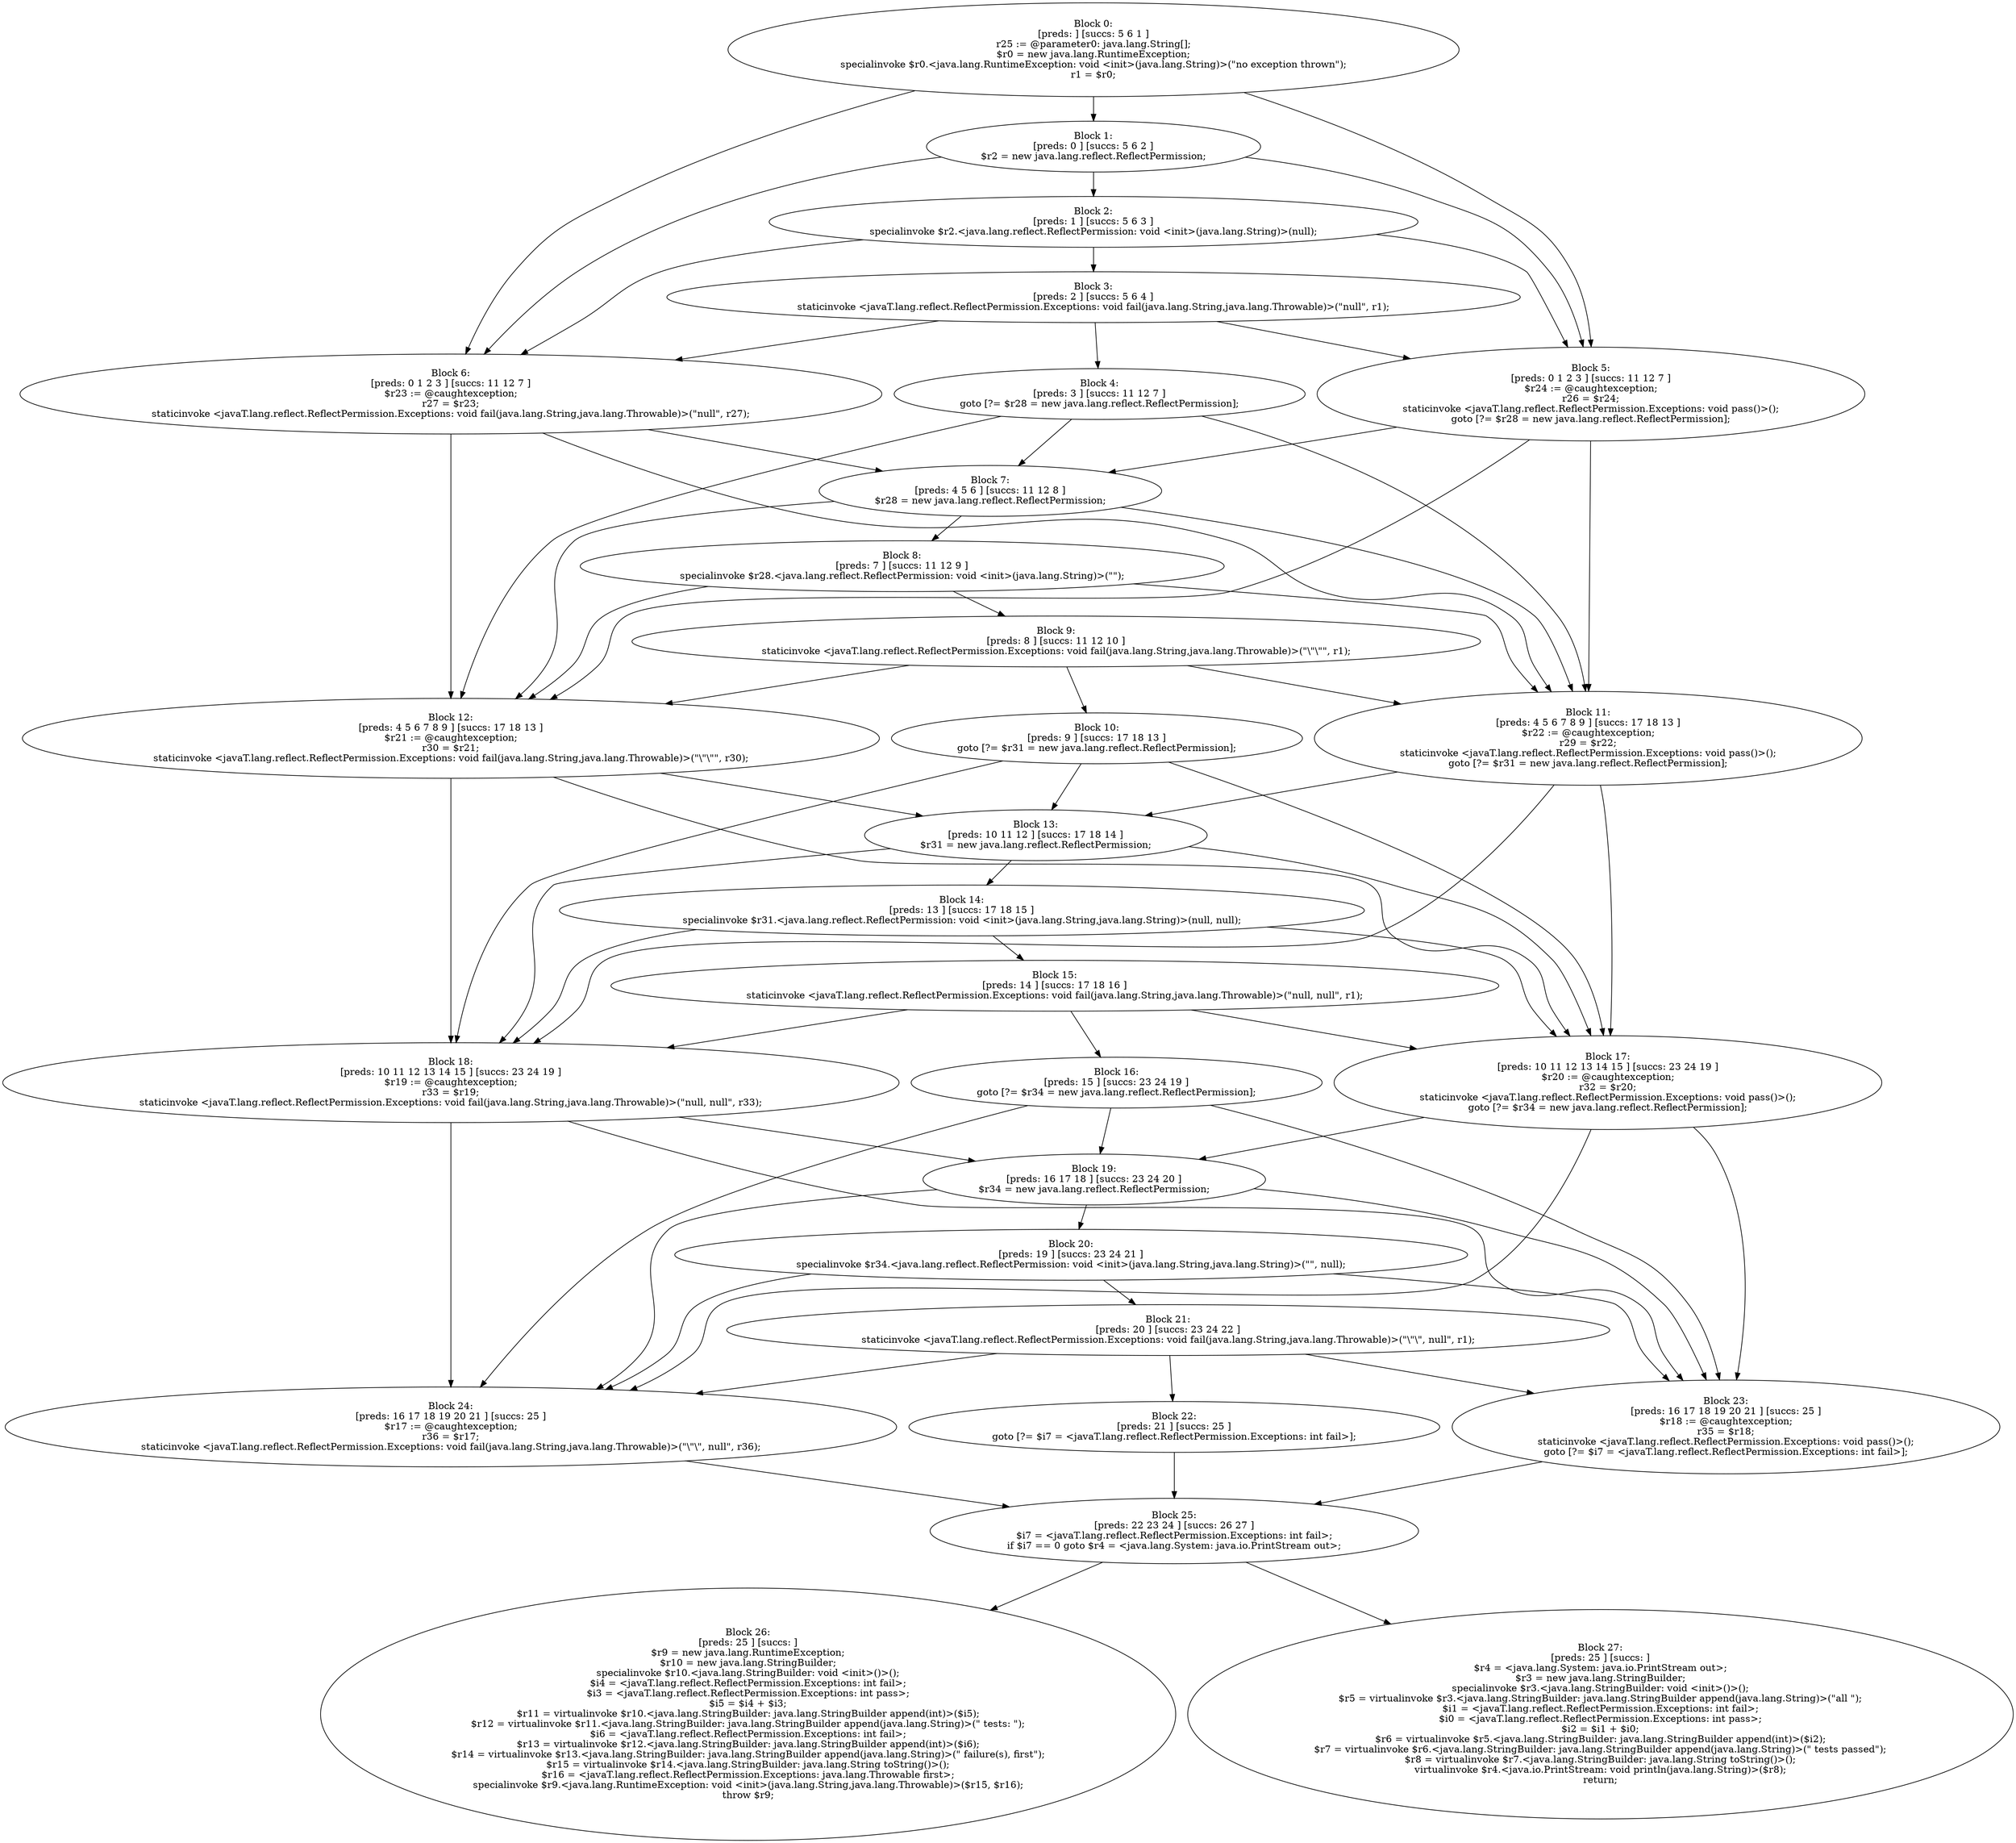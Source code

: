digraph "unitGraph" {
    "Block 0:
[preds: ] [succs: 5 6 1 ]
r25 := @parameter0: java.lang.String[];
$r0 = new java.lang.RuntimeException;
specialinvoke $r0.<java.lang.RuntimeException: void <init>(java.lang.String)>(\"no exception thrown\");
r1 = $r0;
"
    "Block 1:
[preds: 0 ] [succs: 5 6 2 ]
$r2 = new java.lang.reflect.ReflectPermission;
"
    "Block 2:
[preds: 1 ] [succs: 5 6 3 ]
specialinvoke $r2.<java.lang.reflect.ReflectPermission: void <init>(java.lang.String)>(null);
"
    "Block 3:
[preds: 2 ] [succs: 5 6 4 ]
staticinvoke <javaT.lang.reflect.ReflectPermission.Exceptions: void fail(java.lang.String,java.lang.Throwable)>(\"null\", r1);
"
    "Block 4:
[preds: 3 ] [succs: 11 12 7 ]
goto [?= $r28 = new java.lang.reflect.ReflectPermission];
"
    "Block 5:
[preds: 0 1 2 3 ] [succs: 11 12 7 ]
$r24 := @caughtexception;
r26 = $r24;
staticinvoke <javaT.lang.reflect.ReflectPermission.Exceptions: void pass()>();
goto [?= $r28 = new java.lang.reflect.ReflectPermission];
"
    "Block 6:
[preds: 0 1 2 3 ] [succs: 11 12 7 ]
$r23 := @caughtexception;
r27 = $r23;
staticinvoke <javaT.lang.reflect.ReflectPermission.Exceptions: void fail(java.lang.String,java.lang.Throwable)>(\"null\", r27);
"
    "Block 7:
[preds: 4 5 6 ] [succs: 11 12 8 ]
$r28 = new java.lang.reflect.ReflectPermission;
"
    "Block 8:
[preds: 7 ] [succs: 11 12 9 ]
specialinvoke $r28.<java.lang.reflect.ReflectPermission: void <init>(java.lang.String)>(\"\");
"
    "Block 9:
[preds: 8 ] [succs: 11 12 10 ]
staticinvoke <javaT.lang.reflect.ReflectPermission.Exceptions: void fail(java.lang.String,java.lang.Throwable)>(\"\\\"\\\"\", r1);
"
    "Block 10:
[preds: 9 ] [succs: 17 18 13 ]
goto [?= $r31 = new java.lang.reflect.ReflectPermission];
"
    "Block 11:
[preds: 4 5 6 7 8 9 ] [succs: 17 18 13 ]
$r22 := @caughtexception;
r29 = $r22;
staticinvoke <javaT.lang.reflect.ReflectPermission.Exceptions: void pass()>();
goto [?= $r31 = new java.lang.reflect.ReflectPermission];
"
    "Block 12:
[preds: 4 5 6 7 8 9 ] [succs: 17 18 13 ]
$r21 := @caughtexception;
r30 = $r21;
staticinvoke <javaT.lang.reflect.ReflectPermission.Exceptions: void fail(java.lang.String,java.lang.Throwable)>(\"\\\"\\\"\", r30);
"
    "Block 13:
[preds: 10 11 12 ] [succs: 17 18 14 ]
$r31 = new java.lang.reflect.ReflectPermission;
"
    "Block 14:
[preds: 13 ] [succs: 17 18 15 ]
specialinvoke $r31.<java.lang.reflect.ReflectPermission: void <init>(java.lang.String,java.lang.String)>(null, null);
"
    "Block 15:
[preds: 14 ] [succs: 17 18 16 ]
staticinvoke <javaT.lang.reflect.ReflectPermission.Exceptions: void fail(java.lang.String,java.lang.Throwable)>(\"null, null\", r1);
"
    "Block 16:
[preds: 15 ] [succs: 23 24 19 ]
goto [?= $r34 = new java.lang.reflect.ReflectPermission];
"
    "Block 17:
[preds: 10 11 12 13 14 15 ] [succs: 23 24 19 ]
$r20 := @caughtexception;
r32 = $r20;
staticinvoke <javaT.lang.reflect.ReflectPermission.Exceptions: void pass()>();
goto [?= $r34 = new java.lang.reflect.ReflectPermission];
"
    "Block 18:
[preds: 10 11 12 13 14 15 ] [succs: 23 24 19 ]
$r19 := @caughtexception;
r33 = $r19;
staticinvoke <javaT.lang.reflect.ReflectPermission.Exceptions: void fail(java.lang.String,java.lang.Throwable)>(\"null, null\", r33);
"
    "Block 19:
[preds: 16 17 18 ] [succs: 23 24 20 ]
$r34 = new java.lang.reflect.ReflectPermission;
"
    "Block 20:
[preds: 19 ] [succs: 23 24 21 ]
specialinvoke $r34.<java.lang.reflect.ReflectPermission: void <init>(java.lang.String,java.lang.String)>(\"\", null);
"
    "Block 21:
[preds: 20 ] [succs: 23 24 22 ]
staticinvoke <javaT.lang.reflect.ReflectPermission.Exceptions: void fail(java.lang.String,java.lang.Throwable)>(\"\\\"\\\", null\", r1);
"
    "Block 22:
[preds: 21 ] [succs: 25 ]
goto [?= $i7 = <javaT.lang.reflect.ReflectPermission.Exceptions: int fail>];
"
    "Block 23:
[preds: 16 17 18 19 20 21 ] [succs: 25 ]
$r18 := @caughtexception;
r35 = $r18;
staticinvoke <javaT.lang.reflect.ReflectPermission.Exceptions: void pass()>();
goto [?= $i7 = <javaT.lang.reflect.ReflectPermission.Exceptions: int fail>];
"
    "Block 24:
[preds: 16 17 18 19 20 21 ] [succs: 25 ]
$r17 := @caughtexception;
r36 = $r17;
staticinvoke <javaT.lang.reflect.ReflectPermission.Exceptions: void fail(java.lang.String,java.lang.Throwable)>(\"\\\"\\\", null\", r36);
"
    "Block 25:
[preds: 22 23 24 ] [succs: 26 27 ]
$i7 = <javaT.lang.reflect.ReflectPermission.Exceptions: int fail>;
if $i7 == 0 goto $r4 = <java.lang.System: java.io.PrintStream out>;
"
    "Block 26:
[preds: 25 ] [succs: ]
$r9 = new java.lang.RuntimeException;
$r10 = new java.lang.StringBuilder;
specialinvoke $r10.<java.lang.StringBuilder: void <init>()>();
$i4 = <javaT.lang.reflect.ReflectPermission.Exceptions: int fail>;
$i3 = <javaT.lang.reflect.ReflectPermission.Exceptions: int pass>;
$i5 = $i4 + $i3;
$r11 = virtualinvoke $r10.<java.lang.StringBuilder: java.lang.StringBuilder append(int)>($i5);
$r12 = virtualinvoke $r11.<java.lang.StringBuilder: java.lang.StringBuilder append(java.lang.String)>(\" tests: \");
$i6 = <javaT.lang.reflect.ReflectPermission.Exceptions: int fail>;
$r13 = virtualinvoke $r12.<java.lang.StringBuilder: java.lang.StringBuilder append(int)>($i6);
$r14 = virtualinvoke $r13.<java.lang.StringBuilder: java.lang.StringBuilder append(java.lang.String)>(\" failure(s), first\");
$r15 = virtualinvoke $r14.<java.lang.StringBuilder: java.lang.String toString()>();
$r16 = <javaT.lang.reflect.ReflectPermission.Exceptions: java.lang.Throwable first>;
specialinvoke $r9.<java.lang.RuntimeException: void <init>(java.lang.String,java.lang.Throwable)>($r15, $r16);
throw $r9;
"
    "Block 27:
[preds: 25 ] [succs: ]
$r4 = <java.lang.System: java.io.PrintStream out>;
$r3 = new java.lang.StringBuilder;
specialinvoke $r3.<java.lang.StringBuilder: void <init>()>();
$r5 = virtualinvoke $r3.<java.lang.StringBuilder: java.lang.StringBuilder append(java.lang.String)>(\"all \");
$i1 = <javaT.lang.reflect.ReflectPermission.Exceptions: int fail>;
$i0 = <javaT.lang.reflect.ReflectPermission.Exceptions: int pass>;
$i2 = $i1 + $i0;
$r6 = virtualinvoke $r5.<java.lang.StringBuilder: java.lang.StringBuilder append(int)>($i2);
$r7 = virtualinvoke $r6.<java.lang.StringBuilder: java.lang.StringBuilder append(java.lang.String)>(\" tests passed\");
$r8 = virtualinvoke $r7.<java.lang.StringBuilder: java.lang.String toString()>();
virtualinvoke $r4.<java.io.PrintStream: void println(java.lang.String)>($r8);
return;
"
    "Block 0:
[preds: ] [succs: 5 6 1 ]
r25 := @parameter0: java.lang.String[];
$r0 = new java.lang.RuntimeException;
specialinvoke $r0.<java.lang.RuntimeException: void <init>(java.lang.String)>(\"no exception thrown\");
r1 = $r0;
"->"Block 5:
[preds: 0 1 2 3 ] [succs: 11 12 7 ]
$r24 := @caughtexception;
r26 = $r24;
staticinvoke <javaT.lang.reflect.ReflectPermission.Exceptions: void pass()>();
goto [?= $r28 = new java.lang.reflect.ReflectPermission];
";
    "Block 0:
[preds: ] [succs: 5 6 1 ]
r25 := @parameter0: java.lang.String[];
$r0 = new java.lang.RuntimeException;
specialinvoke $r0.<java.lang.RuntimeException: void <init>(java.lang.String)>(\"no exception thrown\");
r1 = $r0;
"->"Block 6:
[preds: 0 1 2 3 ] [succs: 11 12 7 ]
$r23 := @caughtexception;
r27 = $r23;
staticinvoke <javaT.lang.reflect.ReflectPermission.Exceptions: void fail(java.lang.String,java.lang.Throwable)>(\"null\", r27);
";
    "Block 0:
[preds: ] [succs: 5 6 1 ]
r25 := @parameter0: java.lang.String[];
$r0 = new java.lang.RuntimeException;
specialinvoke $r0.<java.lang.RuntimeException: void <init>(java.lang.String)>(\"no exception thrown\");
r1 = $r0;
"->"Block 1:
[preds: 0 ] [succs: 5 6 2 ]
$r2 = new java.lang.reflect.ReflectPermission;
";
    "Block 1:
[preds: 0 ] [succs: 5 6 2 ]
$r2 = new java.lang.reflect.ReflectPermission;
"->"Block 5:
[preds: 0 1 2 3 ] [succs: 11 12 7 ]
$r24 := @caughtexception;
r26 = $r24;
staticinvoke <javaT.lang.reflect.ReflectPermission.Exceptions: void pass()>();
goto [?= $r28 = new java.lang.reflect.ReflectPermission];
";
    "Block 1:
[preds: 0 ] [succs: 5 6 2 ]
$r2 = new java.lang.reflect.ReflectPermission;
"->"Block 6:
[preds: 0 1 2 3 ] [succs: 11 12 7 ]
$r23 := @caughtexception;
r27 = $r23;
staticinvoke <javaT.lang.reflect.ReflectPermission.Exceptions: void fail(java.lang.String,java.lang.Throwable)>(\"null\", r27);
";
    "Block 1:
[preds: 0 ] [succs: 5 6 2 ]
$r2 = new java.lang.reflect.ReflectPermission;
"->"Block 2:
[preds: 1 ] [succs: 5 6 3 ]
specialinvoke $r2.<java.lang.reflect.ReflectPermission: void <init>(java.lang.String)>(null);
";
    "Block 2:
[preds: 1 ] [succs: 5 6 3 ]
specialinvoke $r2.<java.lang.reflect.ReflectPermission: void <init>(java.lang.String)>(null);
"->"Block 5:
[preds: 0 1 2 3 ] [succs: 11 12 7 ]
$r24 := @caughtexception;
r26 = $r24;
staticinvoke <javaT.lang.reflect.ReflectPermission.Exceptions: void pass()>();
goto [?= $r28 = new java.lang.reflect.ReflectPermission];
";
    "Block 2:
[preds: 1 ] [succs: 5 6 3 ]
specialinvoke $r2.<java.lang.reflect.ReflectPermission: void <init>(java.lang.String)>(null);
"->"Block 6:
[preds: 0 1 2 3 ] [succs: 11 12 7 ]
$r23 := @caughtexception;
r27 = $r23;
staticinvoke <javaT.lang.reflect.ReflectPermission.Exceptions: void fail(java.lang.String,java.lang.Throwable)>(\"null\", r27);
";
    "Block 2:
[preds: 1 ] [succs: 5 6 3 ]
specialinvoke $r2.<java.lang.reflect.ReflectPermission: void <init>(java.lang.String)>(null);
"->"Block 3:
[preds: 2 ] [succs: 5 6 4 ]
staticinvoke <javaT.lang.reflect.ReflectPermission.Exceptions: void fail(java.lang.String,java.lang.Throwable)>(\"null\", r1);
";
    "Block 3:
[preds: 2 ] [succs: 5 6 4 ]
staticinvoke <javaT.lang.reflect.ReflectPermission.Exceptions: void fail(java.lang.String,java.lang.Throwable)>(\"null\", r1);
"->"Block 5:
[preds: 0 1 2 3 ] [succs: 11 12 7 ]
$r24 := @caughtexception;
r26 = $r24;
staticinvoke <javaT.lang.reflect.ReflectPermission.Exceptions: void pass()>();
goto [?= $r28 = new java.lang.reflect.ReflectPermission];
";
    "Block 3:
[preds: 2 ] [succs: 5 6 4 ]
staticinvoke <javaT.lang.reflect.ReflectPermission.Exceptions: void fail(java.lang.String,java.lang.Throwable)>(\"null\", r1);
"->"Block 6:
[preds: 0 1 2 3 ] [succs: 11 12 7 ]
$r23 := @caughtexception;
r27 = $r23;
staticinvoke <javaT.lang.reflect.ReflectPermission.Exceptions: void fail(java.lang.String,java.lang.Throwable)>(\"null\", r27);
";
    "Block 3:
[preds: 2 ] [succs: 5 6 4 ]
staticinvoke <javaT.lang.reflect.ReflectPermission.Exceptions: void fail(java.lang.String,java.lang.Throwable)>(\"null\", r1);
"->"Block 4:
[preds: 3 ] [succs: 11 12 7 ]
goto [?= $r28 = new java.lang.reflect.ReflectPermission];
";
    "Block 4:
[preds: 3 ] [succs: 11 12 7 ]
goto [?= $r28 = new java.lang.reflect.ReflectPermission];
"->"Block 11:
[preds: 4 5 6 7 8 9 ] [succs: 17 18 13 ]
$r22 := @caughtexception;
r29 = $r22;
staticinvoke <javaT.lang.reflect.ReflectPermission.Exceptions: void pass()>();
goto [?= $r31 = new java.lang.reflect.ReflectPermission];
";
    "Block 4:
[preds: 3 ] [succs: 11 12 7 ]
goto [?= $r28 = new java.lang.reflect.ReflectPermission];
"->"Block 12:
[preds: 4 5 6 7 8 9 ] [succs: 17 18 13 ]
$r21 := @caughtexception;
r30 = $r21;
staticinvoke <javaT.lang.reflect.ReflectPermission.Exceptions: void fail(java.lang.String,java.lang.Throwable)>(\"\\\"\\\"\", r30);
";
    "Block 4:
[preds: 3 ] [succs: 11 12 7 ]
goto [?= $r28 = new java.lang.reflect.ReflectPermission];
"->"Block 7:
[preds: 4 5 6 ] [succs: 11 12 8 ]
$r28 = new java.lang.reflect.ReflectPermission;
";
    "Block 5:
[preds: 0 1 2 3 ] [succs: 11 12 7 ]
$r24 := @caughtexception;
r26 = $r24;
staticinvoke <javaT.lang.reflect.ReflectPermission.Exceptions: void pass()>();
goto [?= $r28 = new java.lang.reflect.ReflectPermission];
"->"Block 11:
[preds: 4 5 6 7 8 9 ] [succs: 17 18 13 ]
$r22 := @caughtexception;
r29 = $r22;
staticinvoke <javaT.lang.reflect.ReflectPermission.Exceptions: void pass()>();
goto [?= $r31 = new java.lang.reflect.ReflectPermission];
";
    "Block 5:
[preds: 0 1 2 3 ] [succs: 11 12 7 ]
$r24 := @caughtexception;
r26 = $r24;
staticinvoke <javaT.lang.reflect.ReflectPermission.Exceptions: void pass()>();
goto [?= $r28 = new java.lang.reflect.ReflectPermission];
"->"Block 12:
[preds: 4 5 6 7 8 9 ] [succs: 17 18 13 ]
$r21 := @caughtexception;
r30 = $r21;
staticinvoke <javaT.lang.reflect.ReflectPermission.Exceptions: void fail(java.lang.String,java.lang.Throwable)>(\"\\\"\\\"\", r30);
";
    "Block 5:
[preds: 0 1 2 3 ] [succs: 11 12 7 ]
$r24 := @caughtexception;
r26 = $r24;
staticinvoke <javaT.lang.reflect.ReflectPermission.Exceptions: void pass()>();
goto [?= $r28 = new java.lang.reflect.ReflectPermission];
"->"Block 7:
[preds: 4 5 6 ] [succs: 11 12 8 ]
$r28 = new java.lang.reflect.ReflectPermission;
";
    "Block 6:
[preds: 0 1 2 3 ] [succs: 11 12 7 ]
$r23 := @caughtexception;
r27 = $r23;
staticinvoke <javaT.lang.reflect.ReflectPermission.Exceptions: void fail(java.lang.String,java.lang.Throwable)>(\"null\", r27);
"->"Block 11:
[preds: 4 5 6 7 8 9 ] [succs: 17 18 13 ]
$r22 := @caughtexception;
r29 = $r22;
staticinvoke <javaT.lang.reflect.ReflectPermission.Exceptions: void pass()>();
goto [?= $r31 = new java.lang.reflect.ReflectPermission];
";
    "Block 6:
[preds: 0 1 2 3 ] [succs: 11 12 7 ]
$r23 := @caughtexception;
r27 = $r23;
staticinvoke <javaT.lang.reflect.ReflectPermission.Exceptions: void fail(java.lang.String,java.lang.Throwable)>(\"null\", r27);
"->"Block 12:
[preds: 4 5 6 7 8 9 ] [succs: 17 18 13 ]
$r21 := @caughtexception;
r30 = $r21;
staticinvoke <javaT.lang.reflect.ReflectPermission.Exceptions: void fail(java.lang.String,java.lang.Throwable)>(\"\\\"\\\"\", r30);
";
    "Block 6:
[preds: 0 1 2 3 ] [succs: 11 12 7 ]
$r23 := @caughtexception;
r27 = $r23;
staticinvoke <javaT.lang.reflect.ReflectPermission.Exceptions: void fail(java.lang.String,java.lang.Throwable)>(\"null\", r27);
"->"Block 7:
[preds: 4 5 6 ] [succs: 11 12 8 ]
$r28 = new java.lang.reflect.ReflectPermission;
";
    "Block 7:
[preds: 4 5 6 ] [succs: 11 12 8 ]
$r28 = new java.lang.reflect.ReflectPermission;
"->"Block 11:
[preds: 4 5 6 7 8 9 ] [succs: 17 18 13 ]
$r22 := @caughtexception;
r29 = $r22;
staticinvoke <javaT.lang.reflect.ReflectPermission.Exceptions: void pass()>();
goto [?= $r31 = new java.lang.reflect.ReflectPermission];
";
    "Block 7:
[preds: 4 5 6 ] [succs: 11 12 8 ]
$r28 = new java.lang.reflect.ReflectPermission;
"->"Block 12:
[preds: 4 5 6 7 8 9 ] [succs: 17 18 13 ]
$r21 := @caughtexception;
r30 = $r21;
staticinvoke <javaT.lang.reflect.ReflectPermission.Exceptions: void fail(java.lang.String,java.lang.Throwable)>(\"\\\"\\\"\", r30);
";
    "Block 7:
[preds: 4 5 6 ] [succs: 11 12 8 ]
$r28 = new java.lang.reflect.ReflectPermission;
"->"Block 8:
[preds: 7 ] [succs: 11 12 9 ]
specialinvoke $r28.<java.lang.reflect.ReflectPermission: void <init>(java.lang.String)>(\"\");
";
    "Block 8:
[preds: 7 ] [succs: 11 12 9 ]
specialinvoke $r28.<java.lang.reflect.ReflectPermission: void <init>(java.lang.String)>(\"\");
"->"Block 11:
[preds: 4 5 6 7 8 9 ] [succs: 17 18 13 ]
$r22 := @caughtexception;
r29 = $r22;
staticinvoke <javaT.lang.reflect.ReflectPermission.Exceptions: void pass()>();
goto [?= $r31 = new java.lang.reflect.ReflectPermission];
";
    "Block 8:
[preds: 7 ] [succs: 11 12 9 ]
specialinvoke $r28.<java.lang.reflect.ReflectPermission: void <init>(java.lang.String)>(\"\");
"->"Block 12:
[preds: 4 5 6 7 8 9 ] [succs: 17 18 13 ]
$r21 := @caughtexception;
r30 = $r21;
staticinvoke <javaT.lang.reflect.ReflectPermission.Exceptions: void fail(java.lang.String,java.lang.Throwable)>(\"\\\"\\\"\", r30);
";
    "Block 8:
[preds: 7 ] [succs: 11 12 9 ]
specialinvoke $r28.<java.lang.reflect.ReflectPermission: void <init>(java.lang.String)>(\"\");
"->"Block 9:
[preds: 8 ] [succs: 11 12 10 ]
staticinvoke <javaT.lang.reflect.ReflectPermission.Exceptions: void fail(java.lang.String,java.lang.Throwable)>(\"\\\"\\\"\", r1);
";
    "Block 9:
[preds: 8 ] [succs: 11 12 10 ]
staticinvoke <javaT.lang.reflect.ReflectPermission.Exceptions: void fail(java.lang.String,java.lang.Throwable)>(\"\\\"\\\"\", r1);
"->"Block 11:
[preds: 4 5 6 7 8 9 ] [succs: 17 18 13 ]
$r22 := @caughtexception;
r29 = $r22;
staticinvoke <javaT.lang.reflect.ReflectPermission.Exceptions: void pass()>();
goto [?= $r31 = new java.lang.reflect.ReflectPermission];
";
    "Block 9:
[preds: 8 ] [succs: 11 12 10 ]
staticinvoke <javaT.lang.reflect.ReflectPermission.Exceptions: void fail(java.lang.String,java.lang.Throwable)>(\"\\\"\\\"\", r1);
"->"Block 12:
[preds: 4 5 6 7 8 9 ] [succs: 17 18 13 ]
$r21 := @caughtexception;
r30 = $r21;
staticinvoke <javaT.lang.reflect.ReflectPermission.Exceptions: void fail(java.lang.String,java.lang.Throwable)>(\"\\\"\\\"\", r30);
";
    "Block 9:
[preds: 8 ] [succs: 11 12 10 ]
staticinvoke <javaT.lang.reflect.ReflectPermission.Exceptions: void fail(java.lang.String,java.lang.Throwable)>(\"\\\"\\\"\", r1);
"->"Block 10:
[preds: 9 ] [succs: 17 18 13 ]
goto [?= $r31 = new java.lang.reflect.ReflectPermission];
";
    "Block 10:
[preds: 9 ] [succs: 17 18 13 ]
goto [?= $r31 = new java.lang.reflect.ReflectPermission];
"->"Block 17:
[preds: 10 11 12 13 14 15 ] [succs: 23 24 19 ]
$r20 := @caughtexception;
r32 = $r20;
staticinvoke <javaT.lang.reflect.ReflectPermission.Exceptions: void pass()>();
goto [?= $r34 = new java.lang.reflect.ReflectPermission];
";
    "Block 10:
[preds: 9 ] [succs: 17 18 13 ]
goto [?= $r31 = new java.lang.reflect.ReflectPermission];
"->"Block 18:
[preds: 10 11 12 13 14 15 ] [succs: 23 24 19 ]
$r19 := @caughtexception;
r33 = $r19;
staticinvoke <javaT.lang.reflect.ReflectPermission.Exceptions: void fail(java.lang.String,java.lang.Throwable)>(\"null, null\", r33);
";
    "Block 10:
[preds: 9 ] [succs: 17 18 13 ]
goto [?= $r31 = new java.lang.reflect.ReflectPermission];
"->"Block 13:
[preds: 10 11 12 ] [succs: 17 18 14 ]
$r31 = new java.lang.reflect.ReflectPermission;
";
    "Block 11:
[preds: 4 5 6 7 8 9 ] [succs: 17 18 13 ]
$r22 := @caughtexception;
r29 = $r22;
staticinvoke <javaT.lang.reflect.ReflectPermission.Exceptions: void pass()>();
goto [?= $r31 = new java.lang.reflect.ReflectPermission];
"->"Block 17:
[preds: 10 11 12 13 14 15 ] [succs: 23 24 19 ]
$r20 := @caughtexception;
r32 = $r20;
staticinvoke <javaT.lang.reflect.ReflectPermission.Exceptions: void pass()>();
goto [?= $r34 = new java.lang.reflect.ReflectPermission];
";
    "Block 11:
[preds: 4 5 6 7 8 9 ] [succs: 17 18 13 ]
$r22 := @caughtexception;
r29 = $r22;
staticinvoke <javaT.lang.reflect.ReflectPermission.Exceptions: void pass()>();
goto [?= $r31 = new java.lang.reflect.ReflectPermission];
"->"Block 18:
[preds: 10 11 12 13 14 15 ] [succs: 23 24 19 ]
$r19 := @caughtexception;
r33 = $r19;
staticinvoke <javaT.lang.reflect.ReflectPermission.Exceptions: void fail(java.lang.String,java.lang.Throwable)>(\"null, null\", r33);
";
    "Block 11:
[preds: 4 5 6 7 8 9 ] [succs: 17 18 13 ]
$r22 := @caughtexception;
r29 = $r22;
staticinvoke <javaT.lang.reflect.ReflectPermission.Exceptions: void pass()>();
goto [?= $r31 = new java.lang.reflect.ReflectPermission];
"->"Block 13:
[preds: 10 11 12 ] [succs: 17 18 14 ]
$r31 = new java.lang.reflect.ReflectPermission;
";
    "Block 12:
[preds: 4 5 6 7 8 9 ] [succs: 17 18 13 ]
$r21 := @caughtexception;
r30 = $r21;
staticinvoke <javaT.lang.reflect.ReflectPermission.Exceptions: void fail(java.lang.String,java.lang.Throwable)>(\"\\\"\\\"\", r30);
"->"Block 17:
[preds: 10 11 12 13 14 15 ] [succs: 23 24 19 ]
$r20 := @caughtexception;
r32 = $r20;
staticinvoke <javaT.lang.reflect.ReflectPermission.Exceptions: void pass()>();
goto [?= $r34 = new java.lang.reflect.ReflectPermission];
";
    "Block 12:
[preds: 4 5 6 7 8 9 ] [succs: 17 18 13 ]
$r21 := @caughtexception;
r30 = $r21;
staticinvoke <javaT.lang.reflect.ReflectPermission.Exceptions: void fail(java.lang.String,java.lang.Throwable)>(\"\\\"\\\"\", r30);
"->"Block 18:
[preds: 10 11 12 13 14 15 ] [succs: 23 24 19 ]
$r19 := @caughtexception;
r33 = $r19;
staticinvoke <javaT.lang.reflect.ReflectPermission.Exceptions: void fail(java.lang.String,java.lang.Throwable)>(\"null, null\", r33);
";
    "Block 12:
[preds: 4 5 6 7 8 9 ] [succs: 17 18 13 ]
$r21 := @caughtexception;
r30 = $r21;
staticinvoke <javaT.lang.reflect.ReflectPermission.Exceptions: void fail(java.lang.String,java.lang.Throwable)>(\"\\\"\\\"\", r30);
"->"Block 13:
[preds: 10 11 12 ] [succs: 17 18 14 ]
$r31 = new java.lang.reflect.ReflectPermission;
";
    "Block 13:
[preds: 10 11 12 ] [succs: 17 18 14 ]
$r31 = new java.lang.reflect.ReflectPermission;
"->"Block 17:
[preds: 10 11 12 13 14 15 ] [succs: 23 24 19 ]
$r20 := @caughtexception;
r32 = $r20;
staticinvoke <javaT.lang.reflect.ReflectPermission.Exceptions: void pass()>();
goto [?= $r34 = new java.lang.reflect.ReflectPermission];
";
    "Block 13:
[preds: 10 11 12 ] [succs: 17 18 14 ]
$r31 = new java.lang.reflect.ReflectPermission;
"->"Block 18:
[preds: 10 11 12 13 14 15 ] [succs: 23 24 19 ]
$r19 := @caughtexception;
r33 = $r19;
staticinvoke <javaT.lang.reflect.ReflectPermission.Exceptions: void fail(java.lang.String,java.lang.Throwable)>(\"null, null\", r33);
";
    "Block 13:
[preds: 10 11 12 ] [succs: 17 18 14 ]
$r31 = new java.lang.reflect.ReflectPermission;
"->"Block 14:
[preds: 13 ] [succs: 17 18 15 ]
specialinvoke $r31.<java.lang.reflect.ReflectPermission: void <init>(java.lang.String,java.lang.String)>(null, null);
";
    "Block 14:
[preds: 13 ] [succs: 17 18 15 ]
specialinvoke $r31.<java.lang.reflect.ReflectPermission: void <init>(java.lang.String,java.lang.String)>(null, null);
"->"Block 17:
[preds: 10 11 12 13 14 15 ] [succs: 23 24 19 ]
$r20 := @caughtexception;
r32 = $r20;
staticinvoke <javaT.lang.reflect.ReflectPermission.Exceptions: void pass()>();
goto [?= $r34 = new java.lang.reflect.ReflectPermission];
";
    "Block 14:
[preds: 13 ] [succs: 17 18 15 ]
specialinvoke $r31.<java.lang.reflect.ReflectPermission: void <init>(java.lang.String,java.lang.String)>(null, null);
"->"Block 18:
[preds: 10 11 12 13 14 15 ] [succs: 23 24 19 ]
$r19 := @caughtexception;
r33 = $r19;
staticinvoke <javaT.lang.reflect.ReflectPermission.Exceptions: void fail(java.lang.String,java.lang.Throwable)>(\"null, null\", r33);
";
    "Block 14:
[preds: 13 ] [succs: 17 18 15 ]
specialinvoke $r31.<java.lang.reflect.ReflectPermission: void <init>(java.lang.String,java.lang.String)>(null, null);
"->"Block 15:
[preds: 14 ] [succs: 17 18 16 ]
staticinvoke <javaT.lang.reflect.ReflectPermission.Exceptions: void fail(java.lang.String,java.lang.Throwable)>(\"null, null\", r1);
";
    "Block 15:
[preds: 14 ] [succs: 17 18 16 ]
staticinvoke <javaT.lang.reflect.ReflectPermission.Exceptions: void fail(java.lang.String,java.lang.Throwable)>(\"null, null\", r1);
"->"Block 17:
[preds: 10 11 12 13 14 15 ] [succs: 23 24 19 ]
$r20 := @caughtexception;
r32 = $r20;
staticinvoke <javaT.lang.reflect.ReflectPermission.Exceptions: void pass()>();
goto [?= $r34 = new java.lang.reflect.ReflectPermission];
";
    "Block 15:
[preds: 14 ] [succs: 17 18 16 ]
staticinvoke <javaT.lang.reflect.ReflectPermission.Exceptions: void fail(java.lang.String,java.lang.Throwable)>(\"null, null\", r1);
"->"Block 18:
[preds: 10 11 12 13 14 15 ] [succs: 23 24 19 ]
$r19 := @caughtexception;
r33 = $r19;
staticinvoke <javaT.lang.reflect.ReflectPermission.Exceptions: void fail(java.lang.String,java.lang.Throwable)>(\"null, null\", r33);
";
    "Block 15:
[preds: 14 ] [succs: 17 18 16 ]
staticinvoke <javaT.lang.reflect.ReflectPermission.Exceptions: void fail(java.lang.String,java.lang.Throwable)>(\"null, null\", r1);
"->"Block 16:
[preds: 15 ] [succs: 23 24 19 ]
goto [?= $r34 = new java.lang.reflect.ReflectPermission];
";
    "Block 16:
[preds: 15 ] [succs: 23 24 19 ]
goto [?= $r34 = new java.lang.reflect.ReflectPermission];
"->"Block 23:
[preds: 16 17 18 19 20 21 ] [succs: 25 ]
$r18 := @caughtexception;
r35 = $r18;
staticinvoke <javaT.lang.reflect.ReflectPermission.Exceptions: void pass()>();
goto [?= $i7 = <javaT.lang.reflect.ReflectPermission.Exceptions: int fail>];
";
    "Block 16:
[preds: 15 ] [succs: 23 24 19 ]
goto [?= $r34 = new java.lang.reflect.ReflectPermission];
"->"Block 24:
[preds: 16 17 18 19 20 21 ] [succs: 25 ]
$r17 := @caughtexception;
r36 = $r17;
staticinvoke <javaT.lang.reflect.ReflectPermission.Exceptions: void fail(java.lang.String,java.lang.Throwable)>(\"\\\"\\\", null\", r36);
";
    "Block 16:
[preds: 15 ] [succs: 23 24 19 ]
goto [?= $r34 = new java.lang.reflect.ReflectPermission];
"->"Block 19:
[preds: 16 17 18 ] [succs: 23 24 20 ]
$r34 = new java.lang.reflect.ReflectPermission;
";
    "Block 17:
[preds: 10 11 12 13 14 15 ] [succs: 23 24 19 ]
$r20 := @caughtexception;
r32 = $r20;
staticinvoke <javaT.lang.reflect.ReflectPermission.Exceptions: void pass()>();
goto [?= $r34 = new java.lang.reflect.ReflectPermission];
"->"Block 23:
[preds: 16 17 18 19 20 21 ] [succs: 25 ]
$r18 := @caughtexception;
r35 = $r18;
staticinvoke <javaT.lang.reflect.ReflectPermission.Exceptions: void pass()>();
goto [?= $i7 = <javaT.lang.reflect.ReflectPermission.Exceptions: int fail>];
";
    "Block 17:
[preds: 10 11 12 13 14 15 ] [succs: 23 24 19 ]
$r20 := @caughtexception;
r32 = $r20;
staticinvoke <javaT.lang.reflect.ReflectPermission.Exceptions: void pass()>();
goto [?= $r34 = new java.lang.reflect.ReflectPermission];
"->"Block 24:
[preds: 16 17 18 19 20 21 ] [succs: 25 ]
$r17 := @caughtexception;
r36 = $r17;
staticinvoke <javaT.lang.reflect.ReflectPermission.Exceptions: void fail(java.lang.String,java.lang.Throwable)>(\"\\\"\\\", null\", r36);
";
    "Block 17:
[preds: 10 11 12 13 14 15 ] [succs: 23 24 19 ]
$r20 := @caughtexception;
r32 = $r20;
staticinvoke <javaT.lang.reflect.ReflectPermission.Exceptions: void pass()>();
goto [?= $r34 = new java.lang.reflect.ReflectPermission];
"->"Block 19:
[preds: 16 17 18 ] [succs: 23 24 20 ]
$r34 = new java.lang.reflect.ReflectPermission;
";
    "Block 18:
[preds: 10 11 12 13 14 15 ] [succs: 23 24 19 ]
$r19 := @caughtexception;
r33 = $r19;
staticinvoke <javaT.lang.reflect.ReflectPermission.Exceptions: void fail(java.lang.String,java.lang.Throwable)>(\"null, null\", r33);
"->"Block 23:
[preds: 16 17 18 19 20 21 ] [succs: 25 ]
$r18 := @caughtexception;
r35 = $r18;
staticinvoke <javaT.lang.reflect.ReflectPermission.Exceptions: void pass()>();
goto [?= $i7 = <javaT.lang.reflect.ReflectPermission.Exceptions: int fail>];
";
    "Block 18:
[preds: 10 11 12 13 14 15 ] [succs: 23 24 19 ]
$r19 := @caughtexception;
r33 = $r19;
staticinvoke <javaT.lang.reflect.ReflectPermission.Exceptions: void fail(java.lang.String,java.lang.Throwable)>(\"null, null\", r33);
"->"Block 24:
[preds: 16 17 18 19 20 21 ] [succs: 25 ]
$r17 := @caughtexception;
r36 = $r17;
staticinvoke <javaT.lang.reflect.ReflectPermission.Exceptions: void fail(java.lang.String,java.lang.Throwable)>(\"\\\"\\\", null\", r36);
";
    "Block 18:
[preds: 10 11 12 13 14 15 ] [succs: 23 24 19 ]
$r19 := @caughtexception;
r33 = $r19;
staticinvoke <javaT.lang.reflect.ReflectPermission.Exceptions: void fail(java.lang.String,java.lang.Throwable)>(\"null, null\", r33);
"->"Block 19:
[preds: 16 17 18 ] [succs: 23 24 20 ]
$r34 = new java.lang.reflect.ReflectPermission;
";
    "Block 19:
[preds: 16 17 18 ] [succs: 23 24 20 ]
$r34 = new java.lang.reflect.ReflectPermission;
"->"Block 23:
[preds: 16 17 18 19 20 21 ] [succs: 25 ]
$r18 := @caughtexception;
r35 = $r18;
staticinvoke <javaT.lang.reflect.ReflectPermission.Exceptions: void pass()>();
goto [?= $i7 = <javaT.lang.reflect.ReflectPermission.Exceptions: int fail>];
";
    "Block 19:
[preds: 16 17 18 ] [succs: 23 24 20 ]
$r34 = new java.lang.reflect.ReflectPermission;
"->"Block 24:
[preds: 16 17 18 19 20 21 ] [succs: 25 ]
$r17 := @caughtexception;
r36 = $r17;
staticinvoke <javaT.lang.reflect.ReflectPermission.Exceptions: void fail(java.lang.String,java.lang.Throwable)>(\"\\\"\\\", null\", r36);
";
    "Block 19:
[preds: 16 17 18 ] [succs: 23 24 20 ]
$r34 = new java.lang.reflect.ReflectPermission;
"->"Block 20:
[preds: 19 ] [succs: 23 24 21 ]
specialinvoke $r34.<java.lang.reflect.ReflectPermission: void <init>(java.lang.String,java.lang.String)>(\"\", null);
";
    "Block 20:
[preds: 19 ] [succs: 23 24 21 ]
specialinvoke $r34.<java.lang.reflect.ReflectPermission: void <init>(java.lang.String,java.lang.String)>(\"\", null);
"->"Block 23:
[preds: 16 17 18 19 20 21 ] [succs: 25 ]
$r18 := @caughtexception;
r35 = $r18;
staticinvoke <javaT.lang.reflect.ReflectPermission.Exceptions: void pass()>();
goto [?= $i7 = <javaT.lang.reflect.ReflectPermission.Exceptions: int fail>];
";
    "Block 20:
[preds: 19 ] [succs: 23 24 21 ]
specialinvoke $r34.<java.lang.reflect.ReflectPermission: void <init>(java.lang.String,java.lang.String)>(\"\", null);
"->"Block 24:
[preds: 16 17 18 19 20 21 ] [succs: 25 ]
$r17 := @caughtexception;
r36 = $r17;
staticinvoke <javaT.lang.reflect.ReflectPermission.Exceptions: void fail(java.lang.String,java.lang.Throwable)>(\"\\\"\\\", null\", r36);
";
    "Block 20:
[preds: 19 ] [succs: 23 24 21 ]
specialinvoke $r34.<java.lang.reflect.ReflectPermission: void <init>(java.lang.String,java.lang.String)>(\"\", null);
"->"Block 21:
[preds: 20 ] [succs: 23 24 22 ]
staticinvoke <javaT.lang.reflect.ReflectPermission.Exceptions: void fail(java.lang.String,java.lang.Throwable)>(\"\\\"\\\", null\", r1);
";
    "Block 21:
[preds: 20 ] [succs: 23 24 22 ]
staticinvoke <javaT.lang.reflect.ReflectPermission.Exceptions: void fail(java.lang.String,java.lang.Throwable)>(\"\\\"\\\", null\", r1);
"->"Block 23:
[preds: 16 17 18 19 20 21 ] [succs: 25 ]
$r18 := @caughtexception;
r35 = $r18;
staticinvoke <javaT.lang.reflect.ReflectPermission.Exceptions: void pass()>();
goto [?= $i7 = <javaT.lang.reflect.ReflectPermission.Exceptions: int fail>];
";
    "Block 21:
[preds: 20 ] [succs: 23 24 22 ]
staticinvoke <javaT.lang.reflect.ReflectPermission.Exceptions: void fail(java.lang.String,java.lang.Throwable)>(\"\\\"\\\", null\", r1);
"->"Block 24:
[preds: 16 17 18 19 20 21 ] [succs: 25 ]
$r17 := @caughtexception;
r36 = $r17;
staticinvoke <javaT.lang.reflect.ReflectPermission.Exceptions: void fail(java.lang.String,java.lang.Throwable)>(\"\\\"\\\", null\", r36);
";
    "Block 21:
[preds: 20 ] [succs: 23 24 22 ]
staticinvoke <javaT.lang.reflect.ReflectPermission.Exceptions: void fail(java.lang.String,java.lang.Throwable)>(\"\\\"\\\", null\", r1);
"->"Block 22:
[preds: 21 ] [succs: 25 ]
goto [?= $i7 = <javaT.lang.reflect.ReflectPermission.Exceptions: int fail>];
";
    "Block 22:
[preds: 21 ] [succs: 25 ]
goto [?= $i7 = <javaT.lang.reflect.ReflectPermission.Exceptions: int fail>];
"->"Block 25:
[preds: 22 23 24 ] [succs: 26 27 ]
$i7 = <javaT.lang.reflect.ReflectPermission.Exceptions: int fail>;
if $i7 == 0 goto $r4 = <java.lang.System: java.io.PrintStream out>;
";
    "Block 23:
[preds: 16 17 18 19 20 21 ] [succs: 25 ]
$r18 := @caughtexception;
r35 = $r18;
staticinvoke <javaT.lang.reflect.ReflectPermission.Exceptions: void pass()>();
goto [?= $i7 = <javaT.lang.reflect.ReflectPermission.Exceptions: int fail>];
"->"Block 25:
[preds: 22 23 24 ] [succs: 26 27 ]
$i7 = <javaT.lang.reflect.ReflectPermission.Exceptions: int fail>;
if $i7 == 0 goto $r4 = <java.lang.System: java.io.PrintStream out>;
";
    "Block 24:
[preds: 16 17 18 19 20 21 ] [succs: 25 ]
$r17 := @caughtexception;
r36 = $r17;
staticinvoke <javaT.lang.reflect.ReflectPermission.Exceptions: void fail(java.lang.String,java.lang.Throwable)>(\"\\\"\\\", null\", r36);
"->"Block 25:
[preds: 22 23 24 ] [succs: 26 27 ]
$i7 = <javaT.lang.reflect.ReflectPermission.Exceptions: int fail>;
if $i7 == 0 goto $r4 = <java.lang.System: java.io.PrintStream out>;
";
    "Block 25:
[preds: 22 23 24 ] [succs: 26 27 ]
$i7 = <javaT.lang.reflect.ReflectPermission.Exceptions: int fail>;
if $i7 == 0 goto $r4 = <java.lang.System: java.io.PrintStream out>;
"->"Block 26:
[preds: 25 ] [succs: ]
$r9 = new java.lang.RuntimeException;
$r10 = new java.lang.StringBuilder;
specialinvoke $r10.<java.lang.StringBuilder: void <init>()>();
$i4 = <javaT.lang.reflect.ReflectPermission.Exceptions: int fail>;
$i3 = <javaT.lang.reflect.ReflectPermission.Exceptions: int pass>;
$i5 = $i4 + $i3;
$r11 = virtualinvoke $r10.<java.lang.StringBuilder: java.lang.StringBuilder append(int)>($i5);
$r12 = virtualinvoke $r11.<java.lang.StringBuilder: java.lang.StringBuilder append(java.lang.String)>(\" tests: \");
$i6 = <javaT.lang.reflect.ReflectPermission.Exceptions: int fail>;
$r13 = virtualinvoke $r12.<java.lang.StringBuilder: java.lang.StringBuilder append(int)>($i6);
$r14 = virtualinvoke $r13.<java.lang.StringBuilder: java.lang.StringBuilder append(java.lang.String)>(\" failure(s), first\");
$r15 = virtualinvoke $r14.<java.lang.StringBuilder: java.lang.String toString()>();
$r16 = <javaT.lang.reflect.ReflectPermission.Exceptions: java.lang.Throwable first>;
specialinvoke $r9.<java.lang.RuntimeException: void <init>(java.lang.String,java.lang.Throwable)>($r15, $r16);
throw $r9;
";
    "Block 25:
[preds: 22 23 24 ] [succs: 26 27 ]
$i7 = <javaT.lang.reflect.ReflectPermission.Exceptions: int fail>;
if $i7 == 0 goto $r4 = <java.lang.System: java.io.PrintStream out>;
"->"Block 27:
[preds: 25 ] [succs: ]
$r4 = <java.lang.System: java.io.PrintStream out>;
$r3 = new java.lang.StringBuilder;
specialinvoke $r3.<java.lang.StringBuilder: void <init>()>();
$r5 = virtualinvoke $r3.<java.lang.StringBuilder: java.lang.StringBuilder append(java.lang.String)>(\"all \");
$i1 = <javaT.lang.reflect.ReflectPermission.Exceptions: int fail>;
$i0 = <javaT.lang.reflect.ReflectPermission.Exceptions: int pass>;
$i2 = $i1 + $i0;
$r6 = virtualinvoke $r5.<java.lang.StringBuilder: java.lang.StringBuilder append(int)>($i2);
$r7 = virtualinvoke $r6.<java.lang.StringBuilder: java.lang.StringBuilder append(java.lang.String)>(\" tests passed\");
$r8 = virtualinvoke $r7.<java.lang.StringBuilder: java.lang.String toString()>();
virtualinvoke $r4.<java.io.PrintStream: void println(java.lang.String)>($r8);
return;
";
}
